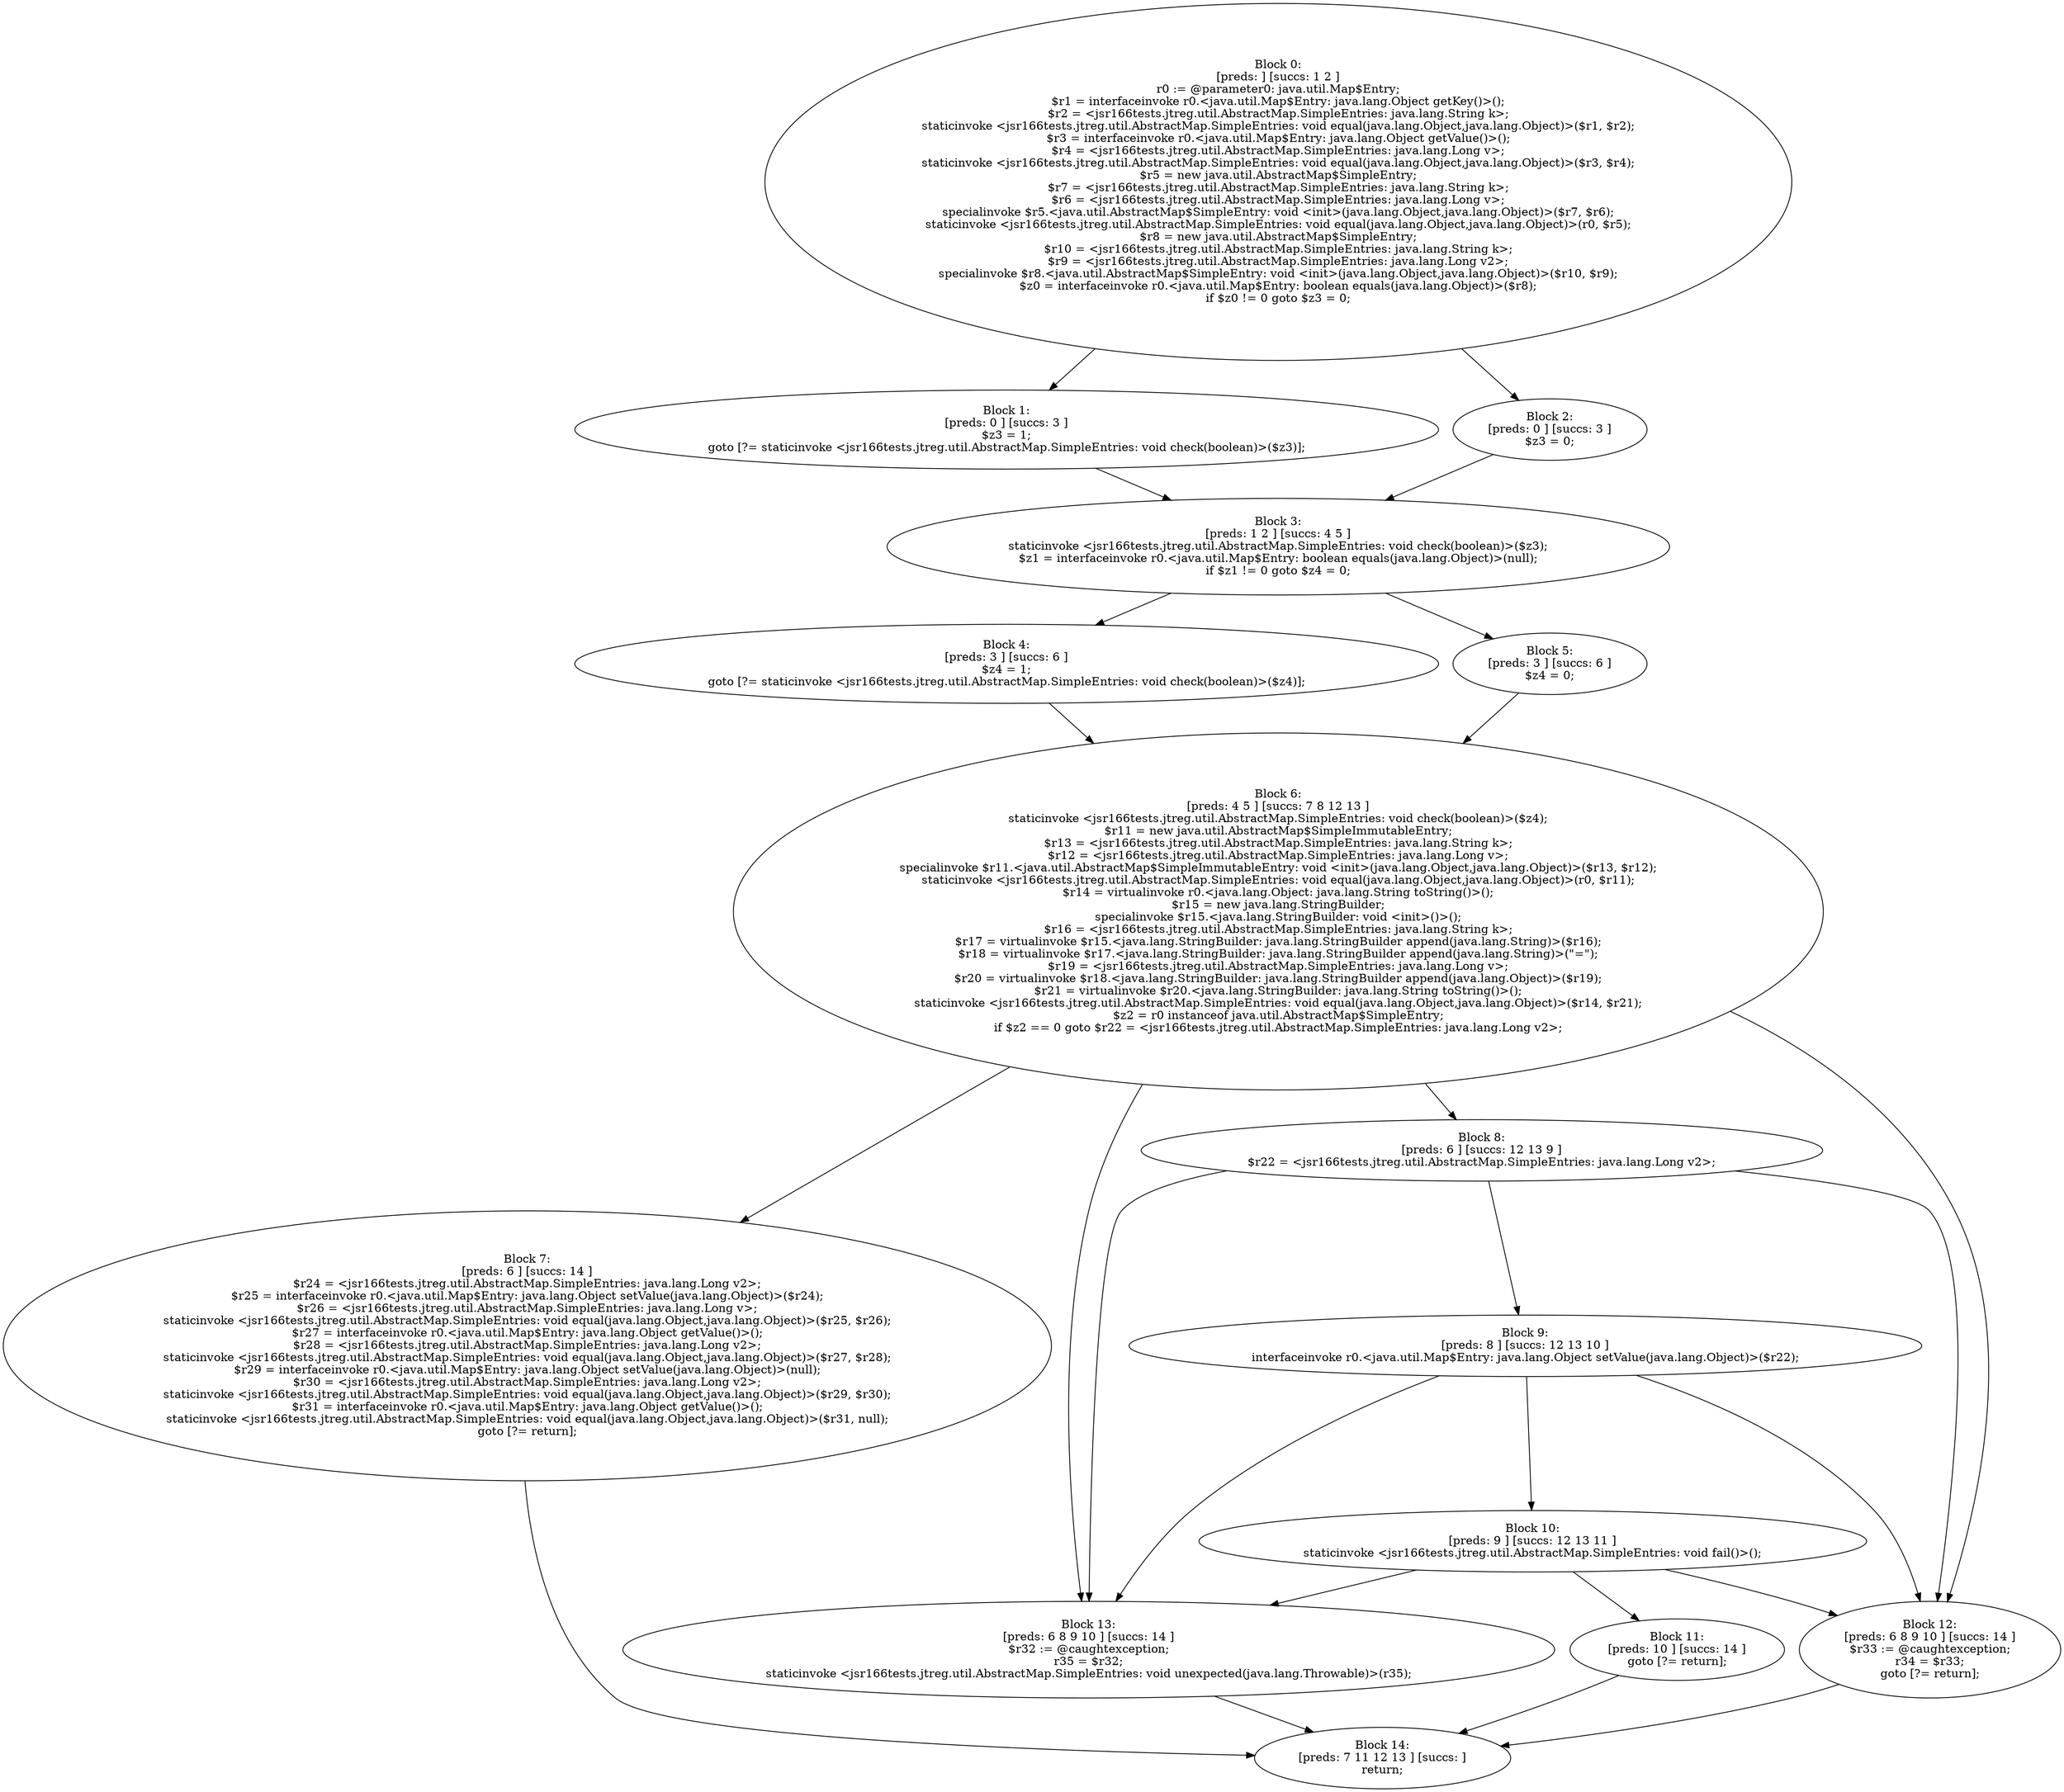 digraph "unitGraph" {
    "Block 0:
[preds: ] [succs: 1 2 ]
r0 := @parameter0: java.util.Map$Entry;
$r1 = interfaceinvoke r0.<java.util.Map$Entry: java.lang.Object getKey()>();
$r2 = <jsr166tests.jtreg.util.AbstractMap.SimpleEntries: java.lang.String k>;
staticinvoke <jsr166tests.jtreg.util.AbstractMap.SimpleEntries: void equal(java.lang.Object,java.lang.Object)>($r1, $r2);
$r3 = interfaceinvoke r0.<java.util.Map$Entry: java.lang.Object getValue()>();
$r4 = <jsr166tests.jtreg.util.AbstractMap.SimpleEntries: java.lang.Long v>;
staticinvoke <jsr166tests.jtreg.util.AbstractMap.SimpleEntries: void equal(java.lang.Object,java.lang.Object)>($r3, $r4);
$r5 = new java.util.AbstractMap$SimpleEntry;
$r7 = <jsr166tests.jtreg.util.AbstractMap.SimpleEntries: java.lang.String k>;
$r6 = <jsr166tests.jtreg.util.AbstractMap.SimpleEntries: java.lang.Long v>;
specialinvoke $r5.<java.util.AbstractMap$SimpleEntry: void <init>(java.lang.Object,java.lang.Object)>($r7, $r6);
staticinvoke <jsr166tests.jtreg.util.AbstractMap.SimpleEntries: void equal(java.lang.Object,java.lang.Object)>(r0, $r5);
$r8 = new java.util.AbstractMap$SimpleEntry;
$r10 = <jsr166tests.jtreg.util.AbstractMap.SimpleEntries: java.lang.String k>;
$r9 = <jsr166tests.jtreg.util.AbstractMap.SimpleEntries: java.lang.Long v2>;
specialinvoke $r8.<java.util.AbstractMap$SimpleEntry: void <init>(java.lang.Object,java.lang.Object)>($r10, $r9);
$z0 = interfaceinvoke r0.<java.util.Map$Entry: boolean equals(java.lang.Object)>($r8);
if $z0 != 0 goto $z3 = 0;
"
    "Block 1:
[preds: 0 ] [succs: 3 ]
$z3 = 1;
goto [?= staticinvoke <jsr166tests.jtreg.util.AbstractMap.SimpleEntries: void check(boolean)>($z3)];
"
    "Block 2:
[preds: 0 ] [succs: 3 ]
$z3 = 0;
"
    "Block 3:
[preds: 1 2 ] [succs: 4 5 ]
staticinvoke <jsr166tests.jtreg.util.AbstractMap.SimpleEntries: void check(boolean)>($z3);
$z1 = interfaceinvoke r0.<java.util.Map$Entry: boolean equals(java.lang.Object)>(null);
if $z1 != 0 goto $z4 = 0;
"
    "Block 4:
[preds: 3 ] [succs: 6 ]
$z4 = 1;
goto [?= staticinvoke <jsr166tests.jtreg.util.AbstractMap.SimpleEntries: void check(boolean)>($z4)];
"
    "Block 5:
[preds: 3 ] [succs: 6 ]
$z4 = 0;
"
    "Block 6:
[preds: 4 5 ] [succs: 7 8 12 13 ]
staticinvoke <jsr166tests.jtreg.util.AbstractMap.SimpleEntries: void check(boolean)>($z4);
$r11 = new java.util.AbstractMap$SimpleImmutableEntry;
$r13 = <jsr166tests.jtreg.util.AbstractMap.SimpleEntries: java.lang.String k>;
$r12 = <jsr166tests.jtreg.util.AbstractMap.SimpleEntries: java.lang.Long v>;
specialinvoke $r11.<java.util.AbstractMap$SimpleImmutableEntry: void <init>(java.lang.Object,java.lang.Object)>($r13, $r12);
staticinvoke <jsr166tests.jtreg.util.AbstractMap.SimpleEntries: void equal(java.lang.Object,java.lang.Object)>(r0, $r11);
$r14 = virtualinvoke r0.<java.lang.Object: java.lang.String toString()>();
$r15 = new java.lang.StringBuilder;
specialinvoke $r15.<java.lang.StringBuilder: void <init>()>();
$r16 = <jsr166tests.jtreg.util.AbstractMap.SimpleEntries: java.lang.String k>;
$r17 = virtualinvoke $r15.<java.lang.StringBuilder: java.lang.StringBuilder append(java.lang.String)>($r16);
$r18 = virtualinvoke $r17.<java.lang.StringBuilder: java.lang.StringBuilder append(java.lang.String)>(\"=\");
$r19 = <jsr166tests.jtreg.util.AbstractMap.SimpleEntries: java.lang.Long v>;
$r20 = virtualinvoke $r18.<java.lang.StringBuilder: java.lang.StringBuilder append(java.lang.Object)>($r19);
$r21 = virtualinvoke $r20.<java.lang.StringBuilder: java.lang.String toString()>();
staticinvoke <jsr166tests.jtreg.util.AbstractMap.SimpleEntries: void equal(java.lang.Object,java.lang.Object)>($r14, $r21);
$z2 = r0 instanceof java.util.AbstractMap$SimpleEntry;
if $z2 == 0 goto $r22 = <jsr166tests.jtreg.util.AbstractMap.SimpleEntries: java.lang.Long v2>;
"
    "Block 7:
[preds: 6 ] [succs: 14 ]
$r24 = <jsr166tests.jtreg.util.AbstractMap.SimpleEntries: java.lang.Long v2>;
$r25 = interfaceinvoke r0.<java.util.Map$Entry: java.lang.Object setValue(java.lang.Object)>($r24);
$r26 = <jsr166tests.jtreg.util.AbstractMap.SimpleEntries: java.lang.Long v>;
staticinvoke <jsr166tests.jtreg.util.AbstractMap.SimpleEntries: void equal(java.lang.Object,java.lang.Object)>($r25, $r26);
$r27 = interfaceinvoke r0.<java.util.Map$Entry: java.lang.Object getValue()>();
$r28 = <jsr166tests.jtreg.util.AbstractMap.SimpleEntries: java.lang.Long v2>;
staticinvoke <jsr166tests.jtreg.util.AbstractMap.SimpleEntries: void equal(java.lang.Object,java.lang.Object)>($r27, $r28);
$r29 = interfaceinvoke r0.<java.util.Map$Entry: java.lang.Object setValue(java.lang.Object)>(null);
$r30 = <jsr166tests.jtreg.util.AbstractMap.SimpleEntries: java.lang.Long v2>;
staticinvoke <jsr166tests.jtreg.util.AbstractMap.SimpleEntries: void equal(java.lang.Object,java.lang.Object)>($r29, $r30);
$r31 = interfaceinvoke r0.<java.util.Map$Entry: java.lang.Object getValue()>();
staticinvoke <jsr166tests.jtreg.util.AbstractMap.SimpleEntries: void equal(java.lang.Object,java.lang.Object)>($r31, null);
goto [?= return];
"
    "Block 8:
[preds: 6 ] [succs: 12 13 9 ]
$r22 = <jsr166tests.jtreg.util.AbstractMap.SimpleEntries: java.lang.Long v2>;
"
    "Block 9:
[preds: 8 ] [succs: 12 13 10 ]
interfaceinvoke r0.<java.util.Map$Entry: java.lang.Object setValue(java.lang.Object)>($r22);
"
    "Block 10:
[preds: 9 ] [succs: 12 13 11 ]
staticinvoke <jsr166tests.jtreg.util.AbstractMap.SimpleEntries: void fail()>();
"
    "Block 11:
[preds: 10 ] [succs: 14 ]
goto [?= return];
"
    "Block 12:
[preds: 6 8 9 10 ] [succs: 14 ]
$r33 := @caughtexception;
r34 = $r33;
goto [?= return];
"
    "Block 13:
[preds: 6 8 9 10 ] [succs: 14 ]
$r32 := @caughtexception;
r35 = $r32;
staticinvoke <jsr166tests.jtreg.util.AbstractMap.SimpleEntries: void unexpected(java.lang.Throwable)>(r35);
"
    "Block 14:
[preds: 7 11 12 13 ] [succs: ]
return;
"
    "Block 0:
[preds: ] [succs: 1 2 ]
r0 := @parameter0: java.util.Map$Entry;
$r1 = interfaceinvoke r0.<java.util.Map$Entry: java.lang.Object getKey()>();
$r2 = <jsr166tests.jtreg.util.AbstractMap.SimpleEntries: java.lang.String k>;
staticinvoke <jsr166tests.jtreg.util.AbstractMap.SimpleEntries: void equal(java.lang.Object,java.lang.Object)>($r1, $r2);
$r3 = interfaceinvoke r0.<java.util.Map$Entry: java.lang.Object getValue()>();
$r4 = <jsr166tests.jtreg.util.AbstractMap.SimpleEntries: java.lang.Long v>;
staticinvoke <jsr166tests.jtreg.util.AbstractMap.SimpleEntries: void equal(java.lang.Object,java.lang.Object)>($r3, $r4);
$r5 = new java.util.AbstractMap$SimpleEntry;
$r7 = <jsr166tests.jtreg.util.AbstractMap.SimpleEntries: java.lang.String k>;
$r6 = <jsr166tests.jtreg.util.AbstractMap.SimpleEntries: java.lang.Long v>;
specialinvoke $r5.<java.util.AbstractMap$SimpleEntry: void <init>(java.lang.Object,java.lang.Object)>($r7, $r6);
staticinvoke <jsr166tests.jtreg.util.AbstractMap.SimpleEntries: void equal(java.lang.Object,java.lang.Object)>(r0, $r5);
$r8 = new java.util.AbstractMap$SimpleEntry;
$r10 = <jsr166tests.jtreg.util.AbstractMap.SimpleEntries: java.lang.String k>;
$r9 = <jsr166tests.jtreg.util.AbstractMap.SimpleEntries: java.lang.Long v2>;
specialinvoke $r8.<java.util.AbstractMap$SimpleEntry: void <init>(java.lang.Object,java.lang.Object)>($r10, $r9);
$z0 = interfaceinvoke r0.<java.util.Map$Entry: boolean equals(java.lang.Object)>($r8);
if $z0 != 0 goto $z3 = 0;
"->"Block 1:
[preds: 0 ] [succs: 3 ]
$z3 = 1;
goto [?= staticinvoke <jsr166tests.jtreg.util.AbstractMap.SimpleEntries: void check(boolean)>($z3)];
";
    "Block 0:
[preds: ] [succs: 1 2 ]
r0 := @parameter0: java.util.Map$Entry;
$r1 = interfaceinvoke r0.<java.util.Map$Entry: java.lang.Object getKey()>();
$r2 = <jsr166tests.jtreg.util.AbstractMap.SimpleEntries: java.lang.String k>;
staticinvoke <jsr166tests.jtreg.util.AbstractMap.SimpleEntries: void equal(java.lang.Object,java.lang.Object)>($r1, $r2);
$r3 = interfaceinvoke r0.<java.util.Map$Entry: java.lang.Object getValue()>();
$r4 = <jsr166tests.jtreg.util.AbstractMap.SimpleEntries: java.lang.Long v>;
staticinvoke <jsr166tests.jtreg.util.AbstractMap.SimpleEntries: void equal(java.lang.Object,java.lang.Object)>($r3, $r4);
$r5 = new java.util.AbstractMap$SimpleEntry;
$r7 = <jsr166tests.jtreg.util.AbstractMap.SimpleEntries: java.lang.String k>;
$r6 = <jsr166tests.jtreg.util.AbstractMap.SimpleEntries: java.lang.Long v>;
specialinvoke $r5.<java.util.AbstractMap$SimpleEntry: void <init>(java.lang.Object,java.lang.Object)>($r7, $r6);
staticinvoke <jsr166tests.jtreg.util.AbstractMap.SimpleEntries: void equal(java.lang.Object,java.lang.Object)>(r0, $r5);
$r8 = new java.util.AbstractMap$SimpleEntry;
$r10 = <jsr166tests.jtreg.util.AbstractMap.SimpleEntries: java.lang.String k>;
$r9 = <jsr166tests.jtreg.util.AbstractMap.SimpleEntries: java.lang.Long v2>;
specialinvoke $r8.<java.util.AbstractMap$SimpleEntry: void <init>(java.lang.Object,java.lang.Object)>($r10, $r9);
$z0 = interfaceinvoke r0.<java.util.Map$Entry: boolean equals(java.lang.Object)>($r8);
if $z0 != 0 goto $z3 = 0;
"->"Block 2:
[preds: 0 ] [succs: 3 ]
$z3 = 0;
";
    "Block 1:
[preds: 0 ] [succs: 3 ]
$z3 = 1;
goto [?= staticinvoke <jsr166tests.jtreg.util.AbstractMap.SimpleEntries: void check(boolean)>($z3)];
"->"Block 3:
[preds: 1 2 ] [succs: 4 5 ]
staticinvoke <jsr166tests.jtreg.util.AbstractMap.SimpleEntries: void check(boolean)>($z3);
$z1 = interfaceinvoke r0.<java.util.Map$Entry: boolean equals(java.lang.Object)>(null);
if $z1 != 0 goto $z4 = 0;
";
    "Block 2:
[preds: 0 ] [succs: 3 ]
$z3 = 0;
"->"Block 3:
[preds: 1 2 ] [succs: 4 5 ]
staticinvoke <jsr166tests.jtreg.util.AbstractMap.SimpleEntries: void check(boolean)>($z3);
$z1 = interfaceinvoke r0.<java.util.Map$Entry: boolean equals(java.lang.Object)>(null);
if $z1 != 0 goto $z4 = 0;
";
    "Block 3:
[preds: 1 2 ] [succs: 4 5 ]
staticinvoke <jsr166tests.jtreg.util.AbstractMap.SimpleEntries: void check(boolean)>($z3);
$z1 = interfaceinvoke r0.<java.util.Map$Entry: boolean equals(java.lang.Object)>(null);
if $z1 != 0 goto $z4 = 0;
"->"Block 4:
[preds: 3 ] [succs: 6 ]
$z4 = 1;
goto [?= staticinvoke <jsr166tests.jtreg.util.AbstractMap.SimpleEntries: void check(boolean)>($z4)];
";
    "Block 3:
[preds: 1 2 ] [succs: 4 5 ]
staticinvoke <jsr166tests.jtreg.util.AbstractMap.SimpleEntries: void check(boolean)>($z3);
$z1 = interfaceinvoke r0.<java.util.Map$Entry: boolean equals(java.lang.Object)>(null);
if $z1 != 0 goto $z4 = 0;
"->"Block 5:
[preds: 3 ] [succs: 6 ]
$z4 = 0;
";
    "Block 4:
[preds: 3 ] [succs: 6 ]
$z4 = 1;
goto [?= staticinvoke <jsr166tests.jtreg.util.AbstractMap.SimpleEntries: void check(boolean)>($z4)];
"->"Block 6:
[preds: 4 5 ] [succs: 7 8 12 13 ]
staticinvoke <jsr166tests.jtreg.util.AbstractMap.SimpleEntries: void check(boolean)>($z4);
$r11 = new java.util.AbstractMap$SimpleImmutableEntry;
$r13 = <jsr166tests.jtreg.util.AbstractMap.SimpleEntries: java.lang.String k>;
$r12 = <jsr166tests.jtreg.util.AbstractMap.SimpleEntries: java.lang.Long v>;
specialinvoke $r11.<java.util.AbstractMap$SimpleImmutableEntry: void <init>(java.lang.Object,java.lang.Object)>($r13, $r12);
staticinvoke <jsr166tests.jtreg.util.AbstractMap.SimpleEntries: void equal(java.lang.Object,java.lang.Object)>(r0, $r11);
$r14 = virtualinvoke r0.<java.lang.Object: java.lang.String toString()>();
$r15 = new java.lang.StringBuilder;
specialinvoke $r15.<java.lang.StringBuilder: void <init>()>();
$r16 = <jsr166tests.jtreg.util.AbstractMap.SimpleEntries: java.lang.String k>;
$r17 = virtualinvoke $r15.<java.lang.StringBuilder: java.lang.StringBuilder append(java.lang.String)>($r16);
$r18 = virtualinvoke $r17.<java.lang.StringBuilder: java.lang.StringBuilder append(java.lang.String)>(\"=\");
$r19 = <jsr166tests.jtreg.util.AbstractMap.SimpleEntries: java.lang.Long v>;
$r20 = virtualinvoke $r18.<java.lang.StringBuilder: java.lang.StringBuilder append(java.lang.Object)>($r19);
$r21 = virtualinvoke $r20.<java.lang.StringBuilder: java.lang.String toString()>();
staticinvoke <jsr166tests.jtreg.util.AbstractMap.SimpleEntries: void equal(java.lang.Object,java.lang.Object)>($r14, $r21);
$z2 = r0 instanceof java.util.AbstractMap$SimpleEntry;
if $z2 == 0 goto $r22 = <jsr166tests.jtreg.util.AbstractMap.SimpleEntries: java.lang.Long v2>;
";
    "Block 5:
[preds: 3 ] [succs: 6 ]
$z4 = 0;
"->"Block 6:
[preds: 4 5 ] [succs: 7 8 12 13 ]
staticinvoke <jsr166tests.jtreg.util.AbstractMap.SimpleEntries: void check(boolean)>($z4);
$r11 = new java.util.AbstractMap$SimpleImmutableEntry;
$r13 = <jsr166tests.jtreg.util.AbstractMap.SimpleEntries: java.lang.String k>;
$r12 = <jsr166tests.jtreg.util.AbstractMap.SimpleEntries: java.lang.Long v>;
specialinvoke $r11.<java.util.AbstractMap$SimpleImmutableEntry: void <init>(java.lang.Object,java.lang.Object)>($r13, $r12);
staticinvoke <jsr166tests.jtreg.util.AbstractMap.SimpleEntries: void equal(java.lang.Object,java.lang.Object)>(r0, $r11);
$r14 = virtualinvoke r0.<java.lang.Object: java.lang.String toString()>();
$r15 = new java.lang.StringBuilder;
specialinvoke $r15.<java.lang.StringBuilder: void <init>()>();
$r16 = <jsr166tests.jtreg.util.AbstractMap.SimpleEntries: java.lang.String k>;
$r17 = virtualinvoke $r15.<java.lang.StringBuilder: java.lang.StringBuilder append(java.lang.String)>($r16);
$r18 = virtualinvoke $r17.<java.lang.StringBuilder: java.lang.StringBuilder append(java.lang.String)>(\"=\");
$r19 = <jsr166tests.jtreg.util.AbstractMap.SimpleEntries: java.lang.Long v>;
$r20 = virtualinvoke $r18.<java.lang.StringBuilder: java.lang.StringBuilder append(java.lang.Object)>($r19);
$r21 = virtualinvoke $r20.<java.lang.StringBuilder: java.lang.String toString()>();
staticinvoke <jsr166tests.jtreg.util.AbstractMap.SimpleEntries: void equal(java.lang.Object,java.lang.Object)>($r14, $r21);
$z2 = r0 instanceof java.util.AbstractMap$SimpleEntry;
if $z2 == 0 goto $r22 = <jsr166tests.jtreg.util.AbstractMap.SimpleEntries: java.lang.Long v2>;
";
    "Block 6:
[preds: 4 5 ] [succs: 7 8 12 13 ]
staticinvoke <jsr166tests.jtreg.util.AbstractMap.SimpleEntries: void check(boolean)>($z4);
$r11 = new java.util.AbstractMap$SimpleImmutableEntry;
$r13 = <jsr166tests.jtreg.util.AbstractMap.SimpleEntries: java.lang.String k>;
$r12 = <jsr166tests.jtreg.util.AbstractMap.SimpleEntries: java.lang.Long v>;
specialinvoke $r11.<java.util.AbstractMap$SimpleImmutableEntry: void <init>(java.lang.Object,java.lang.Object)>($r13, $r12);
staticinvoke <jsr166tests.jtreg.util.AbstractMap.SimpleEntries: void equal(java.lang.Object,java.lang.Object)>(r0, $r11);
$r14 = virtualinvoke r0.<java.lang.Object: java.lang.String toString()>();
$r15 = new java.lang.StringBuilder;
specialinvoke $r15.<java.lang.StringBuilder: void <init>()>();
$r16 = <jsr166tests.jtreg.util.AbstractMap.SimpleEntries: java.lang.String k>;
$r17 = virtualinvoke $r15.<java.lang.StringBuilder: java.lang.StringBuilder append(java.lang.String)>($r16);
$r18 = virtualinvoke $r17.<java.lang.StringBuilder: java.lang.StringBuilder append(java.lang.String)>(\"=\");
$r19 = <jsr166tests.jtreg.util.AbstractMap.SimpleEntries: java.lang.Long v>;
$r20 = virtualinvoke $r18.<java.lang.StringBuilder: java.lang.StringBuilder append(java.lang.Object)>($r19);
$r21 = virtualinvoke $r20.<java.lang.StringBuilder: java.lang.String toString()>();
staticinvoke <jsr166tests.jtreg.util.AbstractMap.SimpleEntries: void equal(java.lang.Object,java.lang.Object)>($r14, $r21);
$z2 = r0 instanceof java.util.AbstractMap$SimpleEntry;
if $z2 == 0 goto $r22 = <jsr166tests.jtreg.util.AbstractMap.SimpleEntries: java.lang.Long v2>;
"->"Block 7:
[preds: 6 ] [succs: 14 ]
$r24 = <jsr166tests.jtreg.util.AbstractMap.SimpleEntries: java.lang.Long v2>;
$r25 = interfaceinvoke r0.<java.util.Map$Entry: java.lang.Object setValue(java.lang.Object)>($r24);
$r26 = <jsr166tests.jtreg.util.AbstractMap.SimpleEntries: java.lang.Long v>;
staticinvoke <jsr166tests.jtreg.util.AbstractMap.SimpleEntries: void equal(java.lang.Object,java.lang.Object)>($r25, $r26);
$r27 = interfaceinvoke r0.<java.util.Map$Entry: java.lang.Object getValue()>();
$r28 = <jsr166tests.jtreg.util.AbstractMap.SimpleEntries: java.lang.Long v2>;
staticinvoke <jsr166tests.jtreg.util.AbstractMap.SimpleEntries: void equal(java.lang.Object,java.lang.Object)>($r27, $r28);
$r29 = interfaceinvoke r0.<java.util.Map$Entry: java.lang.Object setValue(java.lang.Object)>(null);
$r30 = <jsr166tests.jtreg.util.AbstractMap.SimpleEntries: java.lang.Long v2>;
staticinvoke <jsr166tests.jtreg.util.AbstractMap.SimpleEntries: void equal(java.lang.Object,java.lang.Object)>($r29, $r30);
$r31 = interfaceinvoke r0.<java.util.Map$Entry: java.lang.Object getValue()>();
staticinvoke <jsr166tests.jtreg.util.AbstractMap.SimpleEntries: void equal(java.lang.Object,java.lang.Object)>($r31, null);
goto [?= return];
";
    "Block 6:
[preds: 4 5 ] [succs: 7 8 12 13 ]
staticinvoke <jsr166tests.jtreg.util.AbstractMap.SimpleEntries: void check(boolean)>($z4);
$r11 = new java.util.AbstractMap$SimpleImmutableEntry;
$r13 = <jsr166tests.jtreg.util.AbstractMap.SimpleEntries: java.lang.String k>;
$r12 = <jsr166tests.jtreg.util.AbstractMap.SimpleEntries: java.lang.Long v>;
specialinvoke $r11.<java.util.AbstractMap$SimpleImmutableEntry: void <init>(java.lang.Object,java.lang.Object)>($r13, $r12);
staticinvoke <jsr166tests.jtreg.util.AbstractMap.SimpleEntries: void equal(java.lang.Object,java.lang.Object)>(r0, $r11);
$r14 = virtualinvoke r0.<java.lang.Object: java.lang.String toString()>();
$r15 = new java.lang.StringBuilder;
specialinvoke $r15.<java.lang.StringBuilder: void <init>()>();
$r16 = <jsr166tests.jtreg.util.AbstractMap.SimpleEntries: java.lang.String k>;
$r17 = virtualinvoke $r15.<java.lang.StringBuilder: java.lang.StringBuilder append(java.lang.String)>($r16);
$r18 = virtualinvoke $r17.<java.lang.StringBuilder: java.lang.StringBuilder append(java.lang.String)>(\"=\");
$r19 = <jsr166tests.jtreg.util.AbstractMap.SimpleEntries: java.lang.Long v>;
$r20 = virtualinvoke $r18.<java.lang.StringBuilder: java.lang.StringBuilder append(java.lang.Object)>($r19);
$r21 = virtualinvoke $r20.<java.lang.StringBuilder: java.lang.String toString()>();
staticinvoke <jsr166tests.jtreg.util.AbstractMap.SimpleEntries: void equal(java.lang.Object,java.lang.Object)>($r14, $r21);
$z2 = r0 instanceof java.util.AbstractMap$SimpleEntry;
if $z2 == 0 goto $r22 = <jsr166tests.jtreg.util.AbstractMap.SimpleEntries: java.lang.Long v2>;
"->"Block 8:
[preds: 6 ] [succs: 12 13 9 ]
$r22 = <jsr166tests.jtreg.util.AbstractMap.SimpleEntries: java.lang.Long v2>;
";
    "Block 6:
[preds: 4 5 ] [succs: 7 8 12 13 ]
staticinvoke <jsr166tests.jtreg.util.AbstractMap.SimpleEntries: void check(boolean)>($z4);
$r11 = new java.util.AbstractMap$SimpleImmutableEntry;
$r13 = <jsr166tests.jtreg.util.AbstractMap.SimpleEntries: java.lang.String k>;
$r12 = <jsr166tests.jtreg.util.AbstractMap.SimpleEntries: java.lang.Long v>;
specialinvoke $r11.<java.util.AbstractMap$SimpleImmutableEntry: void <init>(java.lang.Object,java.lang.Object)>($r13, $r12);
staticinvoke <jsr166tests.jtreg.util.AbstractMap.SimpleEntries: void equal(java.lang.Object,java.lang.Object)>(r0, $r11);
$r14 = virtualinvoke r0.<java.lang.Object: java.lang.String toString()>();
$r15 = new java.lang.StringBuilder;
specialinvoke $r15.<java.lang.StringBuilder: void <init>()>();
$r16 = <jsr166tests.jtreg.util.AbstractMap.SimpleEntries: java.lang.String k>;
$r17 = virtualinvoke $r15.<java.lang.StringBuilder: java.lang.StringBuilder append(java.lang.String)>($r16);
$r18 = virtualinvoke $r17.<java.lang.StringBuilder: java.lang.StringBuilder append(java.lang.String)>(\"=\");
$r19 = <jsr166tests.jtreg.util.AbstractMap.SimpleEntries: java.lang.Long v>;
$r20 = virtualinvoke $r18.<java.lang.StringBuilder: java.lang.StringBuilder append(java.lang.Object)>($r19);
$r21 = virtualinvoke $r20.<java.lang.StringBuilder: java.lang.String toString()>();
staticinvoke <jsr166tests.jtreg.util.AbstractMap.SimpleEntries: void equal(java.lang.Object,java.lang.Object)>($r14, $r21);
$z2 = r0 instanceof java.util.AbstractMap$SimpleEntry;
if $z2 == 0 goto $r22 = <jsr166tests.jtreg.util.AbstractMap.SimpleEntries: java.lang.Long v2>;
"->"Block 12:
[preds: 6 8 9 10 ] [succs: 14 ]
$r33 := @caughtexception;
r34 = $r33;
goto [?= return];
";
    "Block 6:
[preds: 4 5 ] [succs: 7 8 12 13 ]
staticinvoke <jsr166tests.jtreg.util.AbstractMap.SimpleEntries: void check(boolean)>($z4);
$r11 = new java.util.AbstractMap$SimpleImmutableEntry;
$r13 = <jsr166tests.jtreg.util.AbstractMap.SimpleEntries: java.lang.String k>;
$r12 = <jsr166tests.jtreg.util.AbstractMap.SimpleEntries: java.lang.Long v>;
specialinvoke $r11.<java.util.AbstractMap$SimpleImmutableEntry: void <init>(java.lang.Object,java.lang.Object)>($r13, $r12);
staticinvoke <jsr166tests.jtreg.util.AbstractMap.SimpleEntries: void equal(java.lang.Object,java.lang.Object)>(r0, $r11);
$r14 = virtualinvoke r0.<java.lang.Object: java.lang.String toString()>();
$r15 = new java.lang.StringBuilder;
specialinvoke $r15.<java.lang.StringBuilder: void <init>()>();
$r16 = <jsr166tests.jtreg.util.AbstractMap.SimpleEntries: java.lang.String k>;
$r17 = virtualinvoke $r15.<java.lang.StringBuilder: java.lang.StringBuilder append(java.lang.String)>($r16);
$r18 = virtualinvoke $r17.<java.lang.StringBuilder: java.lang.StringBuilder append(java.lang.String)>(\"=\");
$r19 = <jsr166tests.jtreg.util.AbstractMap.SimpleEntries: java.lang.Long v>;
$r20 = virtualinvoke $r18.<java.lang.StringBuilder: java.lang.StringBuilder append(java.lang.Object)>($r19);
$r21 = virtualinvoke $r20.<java.lang.StringBuilder: java.lang.String toString()>();
staticinvoke <jsr166tests.jtreg.util.AbstractMap.SimpleEntries: void equal(java.lang.Object,java.lang.Object)>($r14, $r21);
$z2 = r0 instanceof java.util.AbstractMap$SimpleEntry;
if $z2 == 0 goto $r22 = <jsr166tests.jtreg.util.AbstractMap.SimpleEntries: java.lang.Long v2>;
"->"Block 13:
[preds: 6 8 9 10 ] [succs: 14 ]
$r32 := @caughtexception;
r35 = $r32;
staticinvoke <jsr166tests.jtreg.util.AbstractMap.SimpleEntries: void unexpected(java.lang.Throwable)>(r35);
";
    "Block 7:
[preds: 6 ] [succs: 14 ]
$r24 = <jsr166tests.jtreg.util.AbstractMap.SimpleEntries: java.lang.Long v2>;
$r25 = interfaceinvoke r0.<java.util.Map$Entry: java.lang.Object setValue(java.lang.Object)>($r24);
$r26 = <jsr166tests.jtreg.util.AbstractMap.SimpleEntries: java.lang.Long v>;
staticinvoke <jsr166tests.jtreg.util.AbstractMap.SimpleEntries: void equal(java.lang.Object,java.lang.Object)>($r25, $r26);
$r27 = interfaceinvoke r0.<java.util.Map$Entry: java.lang.Object getValue()>();
$r28 = <jsr166tests.jtreg.util.AbstractMap.SimpleEntries: java.lang.Long v2>;
staticinvoke <jsr166tests.jtreg.util.AbstractMap.SimpleEntries: void equal(java.lang.Object,java.lang.Object)>($r27, $r28);
$r29 = interfaceinvoke r0.<java.util.Map$Entry: java.lang.Object setValue(java.lang.Object)>(null);
$r30 = <jsr166tests.jtreg.util.AbstractMap.SimpleEntries: java.lang.Long v2>;
staticinvoke <jsr166tests.jtreg.util.AbstractMap.SimpleEntries: void equal(java.lang.Object,java.lang.Object)>($r29, $r30);
$r31 = interfaceinvoke r0.<java.util.Map$Entry: java.lang.Object getValue()>();
staticinvoke <jsr166tests.jtreg.util.AbstractMap.SimpleEntries: void equal(java.lang.Object,java.lang.Object)>($r31, null);
goto [?= return];
"->"Block 14:
[preds: 7 11 12 13 ] [succs: ]
return;
";
    "Block 8:
[preds: 6 ] [succs: 12 13 9 ]
$r22 = <jsr166tests.jtreg.util.AbstractMap.SimpleEntries: java.lang.Long v2>;
"->"Block 12:
[preds: 6 8 9 10 ] [succs: 14 ]
$r33 := @caughtexception;
r34 = $r33;
goto [?= return];
";
    "Block 8:
[preds: 6 ] [succs: 12 13 9 ]
$r22 = <jsr166tests.jtreg.util.AbstractMap.SimpleEntries: java.lang.Long v2>;
"->"Block 13:
[preds: 6 8 9 10 ] [succs: 14 ]
$r32 := @caughtexception;
r35 = $r32;
staticinvoke <jsr166tests.jtreg.util.AbstractMap.SimpleEntries: void unexpected(java.lang.Throwable)>(r35);
";
    "Block 8:
[preds: 6 ] [succs: 12 13 9 ]
$r22 = <jsr166tests.jtreg.util.AbstractMap.SimpleEntries: java.lang.Long v2>;
"->"Block 9:
[preds: 8 ] [succs: 12 13 10 ]
interfaceinvoke r0.<java.util.Map$Entry: java.lang.Object setValue(java.lang.Object)>($r22);
";
    "Block 9:
[preds: 8 ] [succs: 12 13 10 ]
interfaceinvoke r0.<java.util.Map$Entry: java.lang.Object setValue(java.lang.Object)>($r22);
"->"Block 12:
[preds: 6 8 9 10 ] [succs: 14 ]
$r33 := @caughtexception;
r34 = $r33;
goto [?= return];
";
    "Block 9:
[preds: 8 ] [succs: 12 13 10 ]
interfaceinvoke r0.<java.util.Map$Entry: java.lang.Object setValue(java.lang.Object)>($r22);
"->"Block 13:
[preds: 6 8 9 10 ] [succs: 14 ]
$r32 := @caughtexception;
r35 = $r32;
staticinvoke <jsr166tests.jtreg.util.AbstractMap.SimpleEntries: void unexpected(java.lang.Throwable)>(r35);
";
    "Block 9:
[preds: 8 ] [succs: 12 13 10 ]
interfaceinvoke r0.<java.util.Map$Entry: java.lang.Object setValue(java.lang.Object)>($r22);
"->"Block 10:
[preds: 9 ] [succs: 12 13 11 ]
staticinvoke <jsr166tests.jtreg.util.AbstractMap.SimpleEntries: void fail()>();
";
    "Block 10:
[preds: 9 ] [succs: 12 13 11 ]
staticinvoke <jsr166tests.jtreg.util.AbstractMap.SimpleEntries: void fail()>();
"->"Block 12:
[preds: 6 8 9 10 ] [succs: 14 ]
$r33 := @caughtexception;
r34 = $r33;
goto [?= return];
";
    "Block 10:
[preds: 9 ] [succs: 12 13 11 ]
staticinvoke <jsr166tests.jtreg.util.AbstractMap.SimpleEntries: void fail()>();
"->"Block 13:
[preds: 6 8 9 10 ] [succs: 14 ]
$r32 := @caughtexception;
r35 = $r32;
staticinvoke <jsr166tests.jtreg.util.AbstractMap.SimpleEntries: void unexpected(java.lang.Throwable)>(r35);
";
    "Block 10:
[preds: 9 ] [succs: 12 13 11 ]
staticinvoke <jsr166tests.jtreg.util.AbstractMap.SimpleEntries: void fail()>();
"->"Block 11:
[preds: 10 ] [succs: 14 ]
goto [?= return];
";
    "Block 11:
[preds: 10 ] [succs: 14 ]
goto [?= return];
"->"Block 14:
[preds: 7 11 12 13 ] [succs: ]
return;
";
    "Block 12:
[preds: 6 8 9 10 ] [succs: 14 ]
$r33 := @caughtexception;
r34 = $r33;
goto [?= return];
"->"Block 14:
[preds: 7 11 12 13 ] [succs: ]
return;
";
    "Block 13:
[preds: 6 8 9 10 ] [succs: 14 ]
$r32 := @caughtexception;
r35 = $r32;
staticinvoke <jsr166tests.jtreg.util.AbstractMap.SimpleEntries: void unexpected(java.lang.Throwable)>(r35);
"->"Block 14:
[preds: 7 11 12 13 ] [succs: ]
return;
";
}
